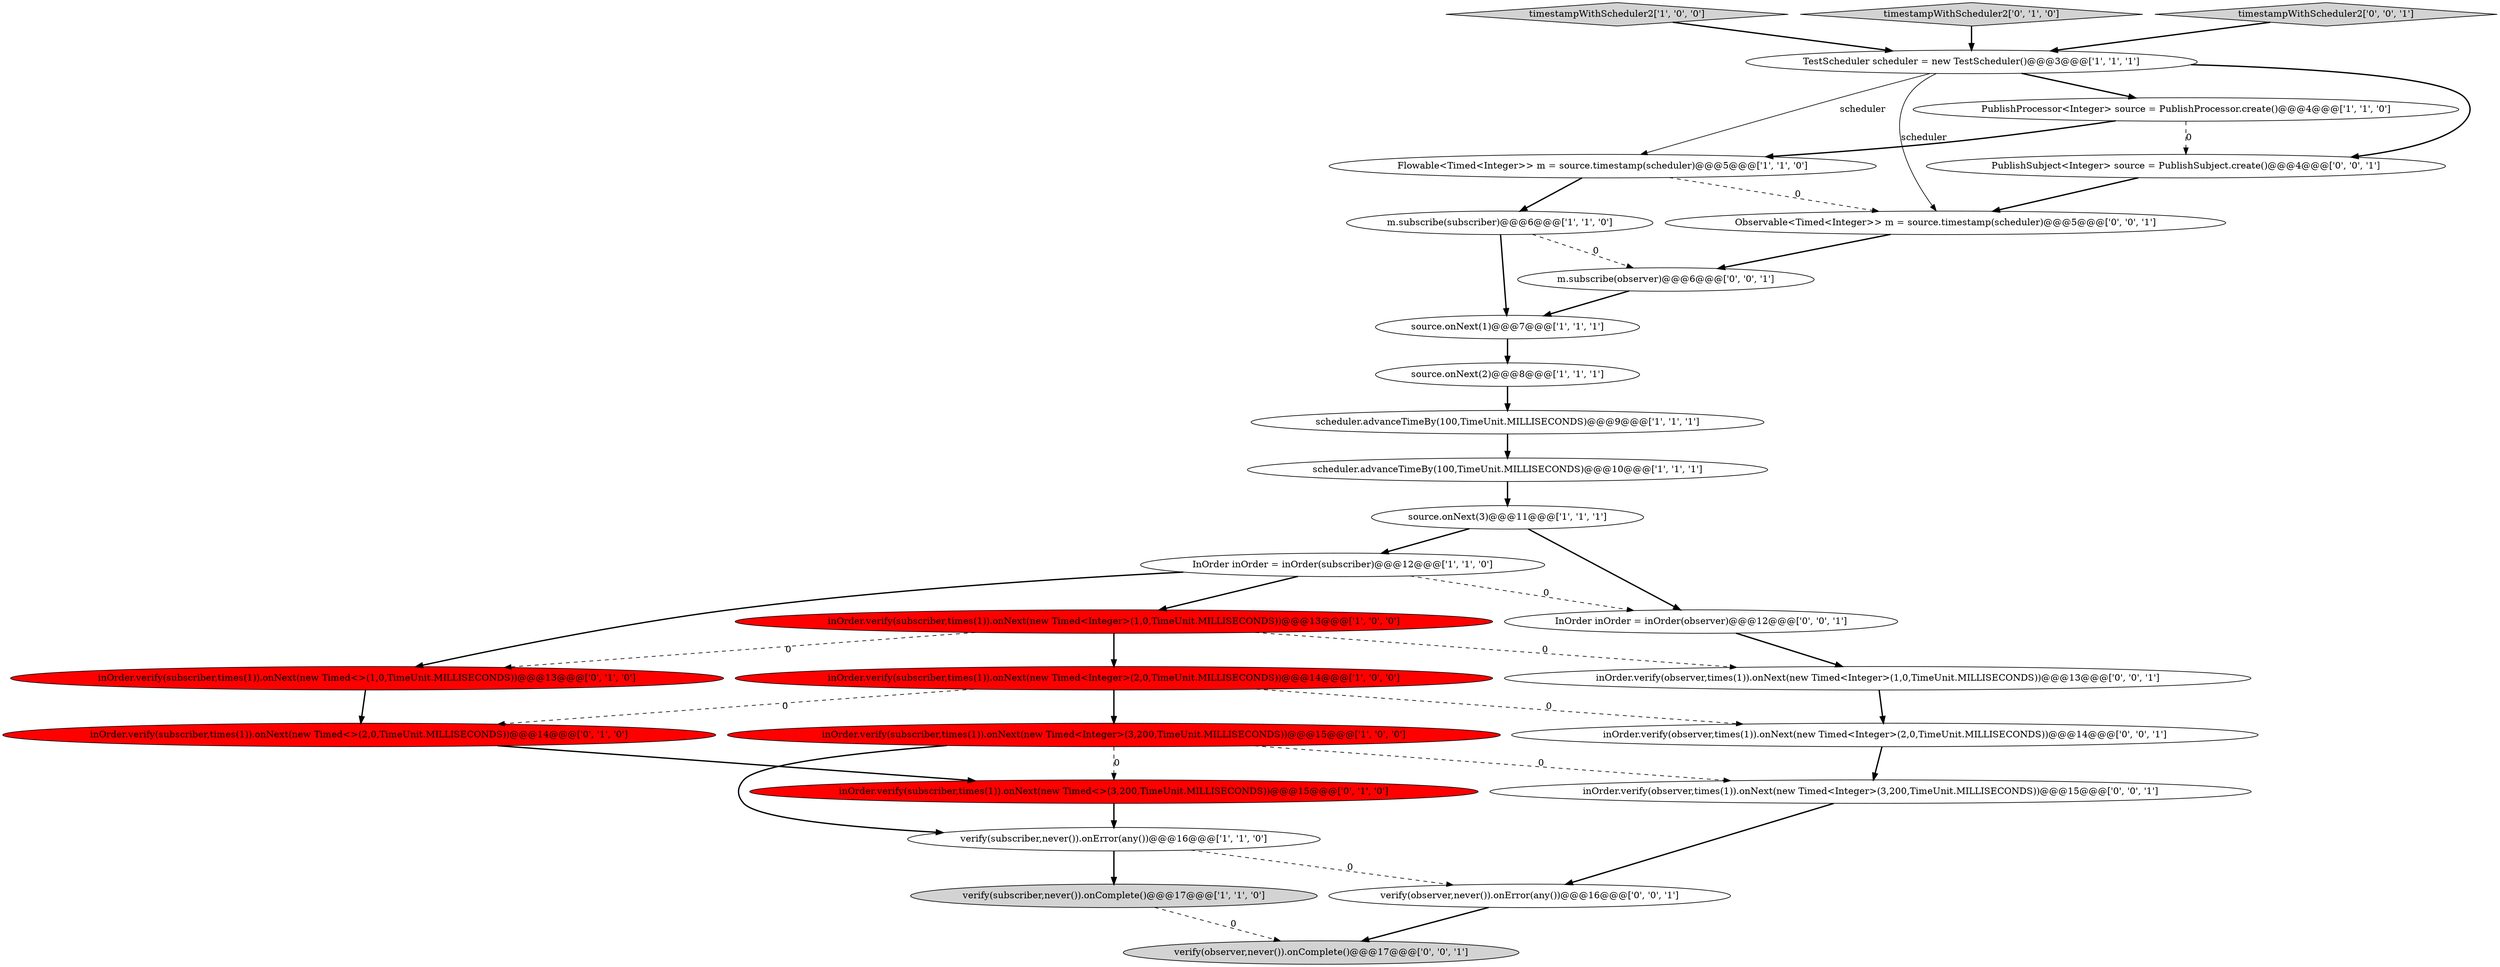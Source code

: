 digraph {
7 [style = filled, label = "timestampWithScheduler2['1', '0', '0']", fillcolor = lightgray, shape = diamond image = "AAA0AAABBB1BBB"];
18 [style = filled, label = "timestampWithScheduler2['0', '1', '0']", fillcolor = lightgray, shape = diamond image = "AAA0AAABBB2BBB"];
21 [style = filled, label = "inOrder.verify(observer,times(1)).onNext(new Timed<Integer>(3,200,TimeUnit.MILLISECONDS))@@@15@@@['0', '0', '1']", fillcolor = white, shape = ellipse image = "AAA0AAABBB3BBB"];
3 [style = filled, label = "Flowable<Timed<Integer>> m = source.timestamp(scheduler)@@@5@@@['1', '1', '0']", fillcolor = white, shape = ellipse image = "AAA0AAABBB1BBB"];
10 [style = filled, label = "TestScheduler scheduler = new TestScheduler()@@@3@@@['1', '1', '1']", fillcolor = white, shape = ellipse image = "AAA0AAABBB1BBB"];
24 [style = filled, label = "PublishSubject<Integer> source = PublishSubject.create()@@@4@@@['0', '0', '1']", fillcolor = white, shape = ellipse image = "AAA0AAABBB3BBB"];
25 [style = filled, label = "InOrder inOrder = inOrder(observer)@@@12@@@['0', '0', '1']", fillcolor = white, shape = ellipse image = "AAA0AAABBB3BBB"];
16 [style = filled, label = "inOrder.verify(subscriber,times(1)).onNext(new Timed<>(2,0,TimeUnit.MILLISECONDS))@@@14@@@['0', '1', '0']", fillcolor = red, shape = ellipse image = "AAA1AAABBB2BBB"];
14 [style = filled, label = "verify(subscriber,never()).onComplete()@@@17@@@['1', '1', '0']", fillcolor = lightgray, shape = ellipse image = "AAA0AAABBB1BBB"];
4 [style = filled, label = "inOrder.verify(subscriber,times(1)).onNext(new Timed<Integer>(3,200,TimeUnit.MILLISECONDS))@@@15@@@['1', '0', '0']", fillcolor = red, shape = ellipse image = "AAA1AAABBB1BBB"];
11 [style = filled, label = "inOrder.verify(subscriber,times(1)).onNext(new Timed<Integer>(2,0,TimeUnit.MILLISECONDS))@@@14@@@['1', '0', '0']", fillcolor = red, shape = ellipse image = "AAA1AAABBB1BBB"];
6 [style = filled, label = "InOrder inOrder = inOrder(subscriber)@@@12@@@['1', '1', '0']", fillcolor = white, shape = ellipse image = "AAA0AAABBB1BBB"];
0 [style = filled, label = "source.onNext(1)@@@7@@@['1', '1', '1']", fillcolor = white, shape = ellipse image = "AAA0AAABBB1BBB"];
22 [style = filled, label = "verify(observer,never()).onComplete()@@@17@@@['0', '0', '1']", fillcolor = lightgray, shape = ellipse image = "AAA0AAABBB3BBB"];
15 [style = filled, label = "source.onNext(2)@@@8@@@['1', '1', '1']", fillcolor = white, shape = ellipse image = "AAA0AAABBB1BBB"];
13 [style = filled, label = "source.onNext(3)@@@11@@@['1', '1', '1']", fillcolor = white, shape = ellipse image = "AAA0AAABBB1BBB"];
29 [style = filled, label = "inOrder.verify(observer,times(1)).onNext(new Timed<Integer>(1,0,TimeUnit.MILLISECONDS))@@@13@@@['0', '0', '1']", fillcolor = white, shape = ellipse image = "AAA0AAABBB3BBB"];
27 [style = filled, label = "inOrder.verify(observer,times(1)).onNext(new Timed<Integer>(2,0,TimeUnit.MILLISECONDS))@@@14@@@['0', '0', '1']", fillcolor = white, shape = ellipse image = "AAA0AAABBB3BBB"];
23 [style = filled, label = "timestampWithScheduler2['0', '0', '1']", fillcolor = lightgray, shape = diamond image = "AAA0AAABBB3BBB"];
12 [style = filled, label = "scheduler.advanceTimeBy(100,TimeUnit.MILLISECONDS)@@@9@@@['1', '1', '1']", fillcolor = white, shape = ellipse image = "AAA0AAABBB1BBB"];
2 [style = filled, label = "m.subscribe(subscriber)@@@6@@@['1', '1', '0']", fillcolor = white, shape = ellipse image = "AAA0AAABBB1BBB"];
1 [style = filled, label = "scheduler.advanceTimeBy(100,TimeUnit.MILLISECONDS)@@@10@@@['1', '1', '1']", fillcolor = white, shape = ellipse image = "AAA0AAABBB1BBB"];
17 [style = filled, label = "inOrder.verify(subscriber,times(1)).onNext(new Timed<>(1,0,TimeUnit.MILLISECONDS))@@@13@@@['0', '1', '0']", fillcolor = red, shape = ellipse image = "AAA1AAABBB2BBB"];
26 [style = filled, label = "Observable<Timed<Integer>> m = source.timestamp(scheduler)@@@5@@@['0', '0', '1']", fillcolor = white, shape = ellipse image = "AAA0AAABBB3BBB"];
19 [style = filled, label = "inOrder.verify(subscriber,times(1)).onNext(new Timed<>(3,200,TimeUnit.MILLISECONDS))@@@15@@@['0', '1', '0']", fillcolor = red, shape = ellipse image = "AAA1AAABBB2BBB"];
28 [style = filled, label = "verify(observer,never()).onError(any())@@@16@@@['0', '0', '1']", fillcolor = white, shape = ellipse image = "AAA0AAABBB3BBB"];
5 [style = filled, label = "inOrder.verify(subscriber,times(1)).onNext(new Timed<Integer>(1,0,TimeUnit.MILLISECONDS))@@@13@@@['1', '0', '0']", fillcolor = red, shape = ellipse image = "AAA1AAABBB1BBB"];
20 [style = filled, label = "m.subscribe(observer)@@@6@@@['0', '0', '1']", fillcolor = white, shape = ellipse image = "AAA0AAABBB3BBB"];
8 [style = filled, label = "verify(subscriber,never()).onError(any())@@@16@@@['1', '1', '0']", fillcolor = white, shape = ellipse image = "AAA0AAABBB1BBB"];
9 [style = filled, label = "PublishProcessor<Integer> source = PublishProcessor.create()@@@4@@@['1', '1', '0']", fillcolor = white, shape = ellipse image = "AAA0AAABBB1BBB"];
6->17 [style = bold, label=""];
13->25 [style = bold, label=""];
2->20 [style = dashed, label="0"];
3->26 [style = dashed, label="0"];
9->24 [style = dashed, label="0"];
7->10 [style = bold, label=""];
11->16 [style = dashed, label="0"];
10->24 [style = bold, label=""];
11->4 [style = bold, label=""];
20->0 [style = bold, label=""];
8->14 [style = bold, label=""];
14->22 [style = dashed, label="0"];
26->20 [style = bold, label=""];
5->29 [style = dashed, label="0"];
25->29 [style = bold, label=""];
10->3 [style = solid, label="scheduler"];
8->28 [style = dashed, label="0"];
16->19 [style = bold, label=""];
4->21 [style = dashed, label="0"];
12->1 [style = bold, label=""];
1->13 [style = bold, label=""];
0->15 [style = bold, label=""];
19->8 [style = bold, label=""];
21->28 [style = bold, label=""];
24->26 [style = bold, label=""];
6->5 [style = bold, label=""];
29->27 [style = bold, label=""];
2->0 [style = bold, label=""];
5->17 [style = dashed, label="0"];
3->2 [style = bold, label=""];
18->10 [style = bold, label=""];
6->25 [style = dashed, label="0"];
23->10 [style = bold, label=""];
10->26 [style = solid, label="scheduler"];
9->3 [style = bold, label=""];
4->8 [style = bold, label=""];
4->19 [style = dashed, label="0"];
10->9 [style = bold, label=""];
15->12 [style = bold, label=""];
5->11 [style = bold, label=""];
11->27 [style = dashed, label="0"];
13->6 [style = bold, label=""];
27->21 [style = bold, label=""];
28->22 [style = bold, label=""];
17->16 [style = bold, label=""];
}
